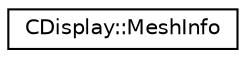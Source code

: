 digraph "Graphical Class Hierarchy"
{
  edge [fontname="Helvetica",fontsize="10",labelfontname="Helvetica",labelfontsize="10"];
  node [fontname="Helvetica",fontsize="10",shape=record];
  rankdir="LR";
  Node1 [label="CDisplay::MeshInfo",height=0.2,width=0.4,color="black", fillcolor="white", style="filled",URL="$struct_c_display_1_1_mesh_info.html"];
}
